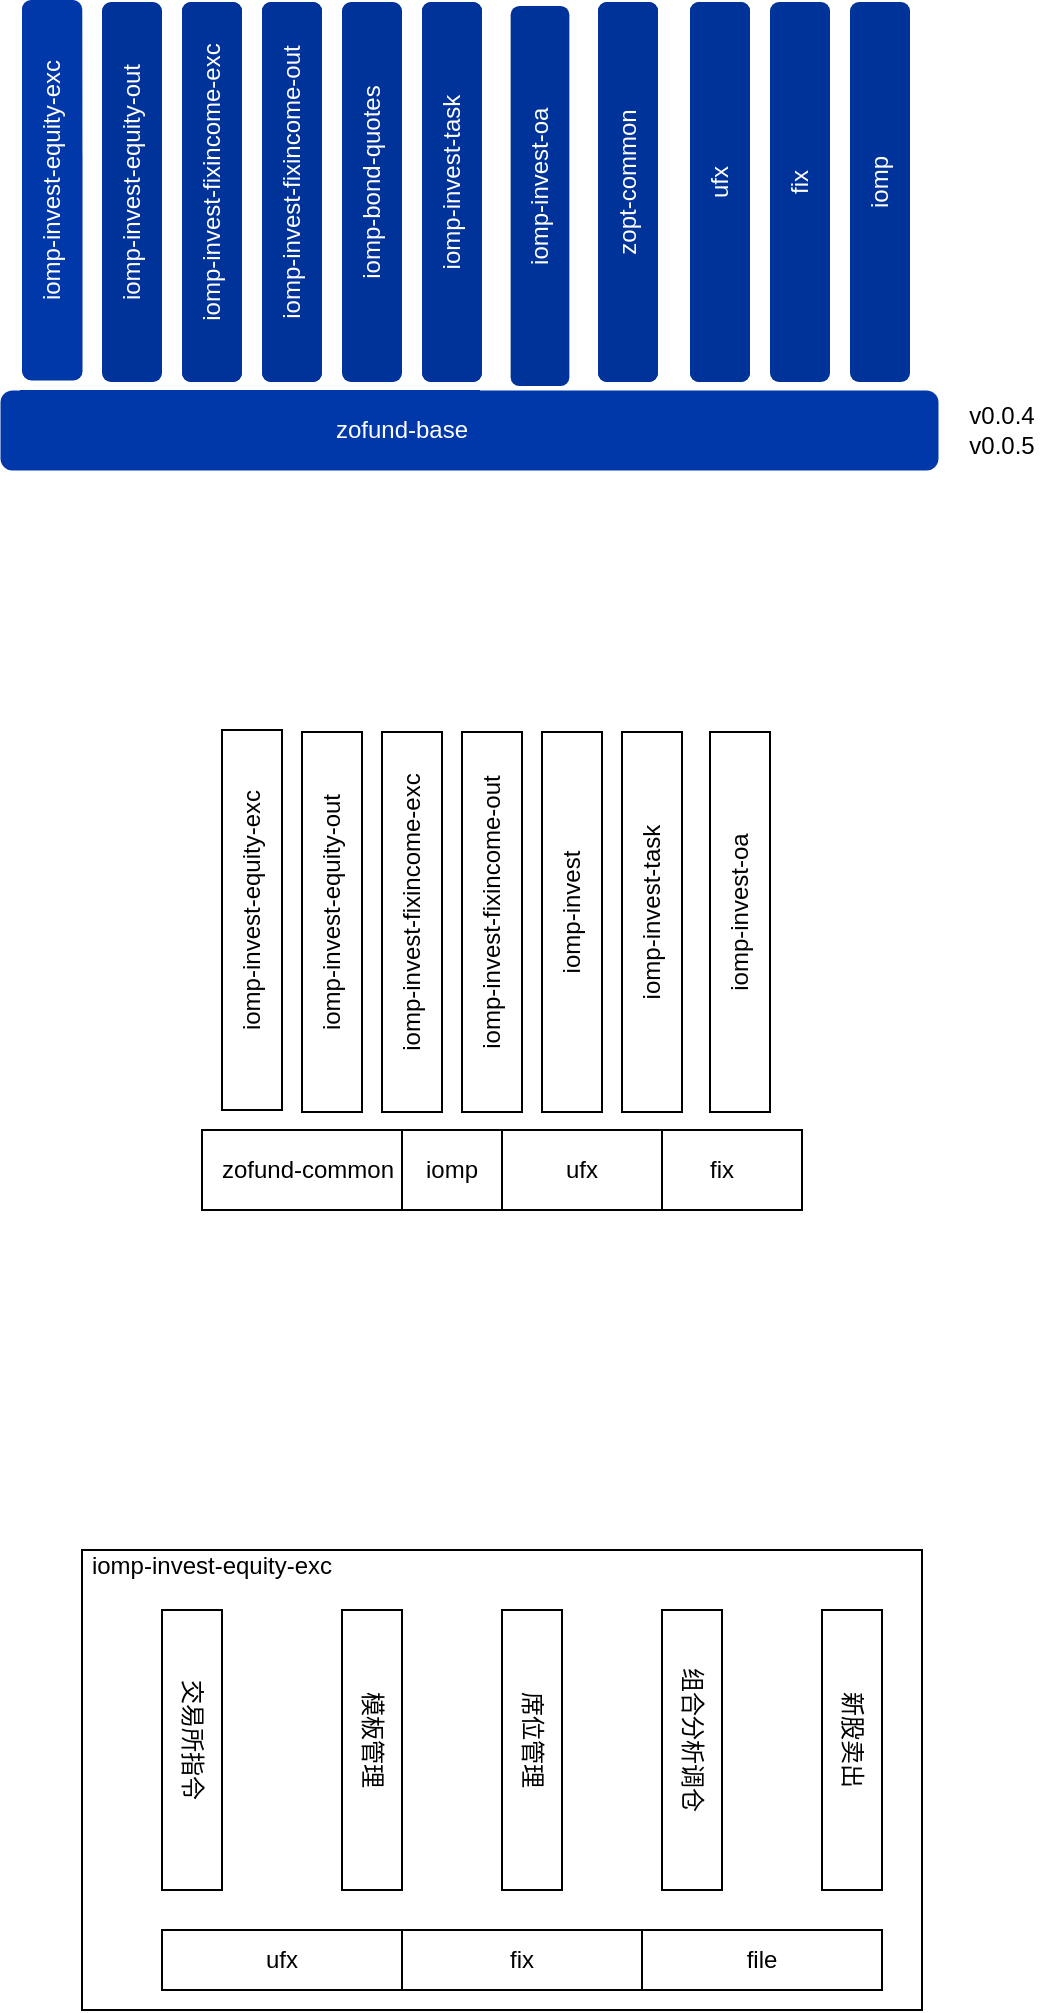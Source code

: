 <mxfile version="22.1.18" type="github">
  <diagram name="第 1 页" id="kjCEzAYDkIr64PraYfbx">
    <mxGraphModel dx="744" dy="405" grid="1" gridSize="10" guides="1" tooltips="1" connect="1" arrows="1" fold="1" page="1" pageScale="1" pageWidth="827" pageHeight="1169" math="0" shadow="0">
      <root>
        <mxCell id="0" />
        <mxCell id="1" parent="0" />
        <mxCell id="kkqj4pZTGer4sD4cTR9H-3" value="v0.0.4&lt;br&gt;v0.0.5" style="text;html=1;strokeColor=none;fillColor=none;align=center;verticalAlign=middle;whiteSpace=wrap;rounded=0;" parent="1" vertex="1">
          <mxGeometry x="630" y="305" width="60" height="30" as="geometry" />
        </mxCell>
        <mxCell id="kkqj4pZTGer4sD4cTR9H-6" value="" style="group;fillColor=#00339a;strokeColor=none;glass=1;rounded=1;strokeWidth=0;" parent="1" vertex="1" connectable="0">
          <mxGeometry x="170" y="105" width="30" height="190" as="geometry" />
        </mxCell>
        <mxCell id="kkqj4pZTGer4sD4cTR9H-4" value="" style="rounded=1;whiteSpace=wrap;html=1;rotation=-90;fillColor=#0038a9;strokeColor=none;shadow=0;glass=0;" parent="kkqj4pZTGer4sD4cTR9H-6" vertex="1">
          <mxGeometry x="-80" y="80" width="190" height="30" as="geometry" />
        </mxCell>
        <mxCell id="kkqj4pZTGer4sD4cTR9H-5" value="&lt;font color=&quot;#ffffff&quot;&gt;iomp-invest-equity-exc&lt;/font&gt;" style="text;html=1;strokeColor=none;fillColor=none;align=center;verticalAlign=middle;whiteSpace=wrap;rounded=0;rotation=270;" parent="kkqj4pZTGer4sD4cTR9H-6" vertex="1">
          <mxGeometry x="-65" y="75" width="160" height="30" as="geometry" />
        </mxCell>
        <mxCell id="kkqj4pZTGer4sD4cTR9H-8" value="" style="group;rounded=1;fillColor=#00339A;" parent="1" vertex="1" connectable="0">
          <mxGeometry x="210" y="106" width="30" height="190" as="geometry" />
        </mxCell>
        <mxCell id="kkqj4pZTGer4sD4cTR9H-9" value="" style="rounded=1;whiteSpace=wrap;html=1;rotation=-90;fillColor=none;strokeColor=none;" parent="kkqj4pZTGer4sD4cTR9H-8" vertex="1">
          <mxGeometry x="-80" y="80" width="190" height="30" as="geometry" />
        </mxCell>
        <mxCell id="kkqj4pZTGer4sD4cTR9H-10" value="&lt;font color=&quot;#ffffff&quot;&gt;iomp-invest-equity-out&lt;/font&gt;" style="text;html=1;strokeColor=none;fillColor=none;align=center;verticalAlign=middle;whiteSpace=wrap;rounded=0;rotation=270;" parent="kkqj4pZTGer4sD4cTR9H-8" vertex="1">
          <mxGeometry x="-65" y="75" width="160" height="30" as="geometry" />
        </mxCell>
        <mxCell id="kkqj4pZTGer4sD4cTR9H-11" value="" style="group;fillColor=#00339A;rounded=1;" parent="1" vertex="1" connectable="0">
          <mxGeometry x="250" y="106" width="30" height="190" as="geometry" />
        </mxCell>
        <mxCell id="kkqj4pZTGer4sD4cTR9H-12" value="" style="rounded=1;whiteSpace=wrap;html=1;rotation=-90;fillColor=#00339A;strokeColor=none;" parent="kkqj4pZTGer4sD4cTR9H-11" vertex="1">
          <mxGeometry x="-80" y="80" width="190" height="30" as="geometry" />
        </mxCell>
        <mxCell id="kkqj4pZTGer4sD4cTR9H-13" value="&lt;font color=&quot;#ffffff&quot;&gt;iomp-invest-fixincome-exc&lt;/font&gt;" style="text;html=1;strokeColor=none;fillColor=none;align=center;verticalAlign=middle;whiteSpace=wrap;rounded=0;rotation=270;" parent="kkqj4pZTGer4sD4cTR9H-11" vertex="1">
          <mxGeometry x="-65" y="75" width="160" height="30" as="geometry" />
        </mxCell>
        <mxCell id="kkqj4pZTGer4sD4cTR9H-14" value="" style="group" parent="1" vertex="1" connectable="0">
          <mxGeometry x="330" y="106" width="30" height="190" as="geometry" />
        </mxCell>
        <mxCell id="kkqj4pZTGer4sD4cTR9H-15" value="" style="rounded=1;whiteSpace=wrap;html=1;rotation=-90;fillColor=#00339A;strokeColor=none;" parent="kkqj4pZTGer4sD4cTR9H-14" vertex="1">
          <mxGeometry x="-80" y="80" width="190" height="30" as="geometry" />
        </mxCell>
        <mxCell id="kkqj4pZTGer4sD4cTR9H-16" value="&lt;font color=&quot;#ffffff&quot;&gt;iomp-bond-quotes&lt;/font&gt;" style="text;html=1;strokeColor=none;fillColor=none;align=center;verticalAlign=middle;whiteSpace=wrap;rounded=0;rotation=270;" parent="kkqj4pZTGer4sD4cTR9H-14" vertex="1">
          <mxGeometry x="-65" y="75" width="160" height="30" as="geometry" />
        </mxCell>
        <mxCell id="kkqj4pZTGer4sD4cTR9H-17" value="" style="group;fillColor=#00339A;rounded=1;" parent="1" vertex="1" connectable="0">
          <mxGeometry x="290" y="106" width="30" height="190" as="geometry" />
        </mxCell>
        <mxCell id="kkqj4pZTGer4sD4cTR9H-18" value="" style="rounded=1;whiteSpace=wrap;html=1;rotation=-90;fillColor=#00339A;strokeColor=none;" parent="kkqj4pZTGer4sD4cTR9H-17" vertex="1">
          <mxGeometry x="-80" y="80" width="190" height="30" as="geometry" />
        </mxCell>
        <mxCell id="kkqj4pZTGer4sD4cTR9H-19" value="&lt;font color=&quot;#ffffff&quot;&gt;iomp-invest-fixincome-out&lt;/font&gt;" style="text;html=1;strokeColor=none;fillColor=none;align=center;verticalAlign=middle;whiteSpace=wrap;rounded=0;rotation=270;" parent="kkqj4pZTGer4sD4cTR9H-17" vertex="1">
          <mxGeometry x="-65" y="75" width="160" height="30" as="geometry" />
        </mxCell>
        <mxCell id="kkqj4pZTGer4sD4cTR9H-20" value="" style="group" parent="1" vertex="1" connectable="0">
          <mxGeometry x="414" y="110" width="30" height="186" as="geometry" />
        </mxCell>
        <mxCell id="kkqj4pZTGer4sD4cTR9H-21" value="" style="rounded=1;whiteSpace=wrap;html=1;rotation=-90;fillColor=#00339A;strokeColor=none;" parent="kkqj4pZTGer4sD4cTR9H-20" vertex="1">
          <mxGeometry x="-80" y="78.316" width="190" height="29.368" as="geometry" />
        </mxCell>
        <mxCell id="kkqj4pZTGer4sD4cTR9H-22" value="&lt;font color=&quot;#ffffff&quot;&gt;iomp-invest-oa&lt;/font&gt;" style="text;html=1;strokeColor=none;fillColor=none;align=center;verticalAlign=middle;whiteSpace=wrap;rounded=0;rotation=270;" parent="kkqj4pZTGer4sD4cTR9H-20" vertex="1">
          <mxGeometry x="-65" y="73.421" width="160" height="29.368" as="geometry" />
        </mxCell>
        <mxCell id="kkqj4pZTGer4sD4cTR9H-23" value="" style="group" parent="1" vertex="1" connectable="0">
          <mxGeometry x="584" y="106" width="30" height="190" as="geometry" />
        </mxCell>
        <mxCell id="kkqj4pZTGer4sD4cTR9H-24" value="" style="rounded=1;whiteSpace=wrap;html=1;rotation=-90;fillColor=#00339A;strokeColor=none;" parent="kkqj4pZTGer4sD4cTR9H-23" vertex="1">
          <mxGeometry x="-80" y="80" width="190" height="30" as="geometry" />
        </mxCell>
        <mxCell id="kkqj4pZTGer4sD4cTR9H-25" value="&lt;font color=&quot;#ffffff&quot;&gt;iomp&lt;/font&gt;" style="text;html=1;strokeColor=none;fillColor=none;align=center;verticalAlign=middle;whiteSpace=wrap;rounded=0;rotation=270;" parent="kkqj4pZTGer4sD4cTR9H-23" vertex="1">
          <mxGeometry x="-65" y="75" width="160" height="30" as="geometry" />
        </mxCell>
        <mxCell id="kkqj4pZTGer4sD4cTR9H-26" value="" style="group;fillColor=#00339A;rounded=1;" parent="1" vertex="1" connectable="0">
          <mxGeometry x="458" y="106" width="30" height="190" as="geometry" />
        </mxCell>
        <mxCell id="kkqj4pZTGer4sD4cTR9H-27" value="" style="rounded=1;whiteSpace=wrap;html=1;rotation=-90;fillColor=#00339A;strokeColor=none;" parent="kkqj4pZTGer4sD4cTR9H-26" vertex="1">
          <mxGeometry x="-80" y="80" width="190" height="30" as="geometry" />
        </mxCell>
        <mxCell id="kkqj4pZTGer4sD4cTR9H-28" value="&lt;font color=&quot;#ffffff&quot;&gt;zopt-common&lt;/font&gt;" style="text;html=1;strokeColor=none;fillColor=none;align=center;verticalAlign=middle;whiteSpace=wrap;rounded=0;rotation=270;" parent="kkqj4pZTGer4sD4cTR9H-26" vertex="1">
          <mxGeometry x="-65" y="75" width="160" height="30" as="geometry" />
        </mxCell>
        <mxCell id="kkqj4pZTGer4sD4cTR9H-29" value="" style="group;fillColor=#00339A;strokeColor=none;rounded=1;" parent="1" vertex="1" connectable="0">
          <mxGeometry x="504" y="106" width="30" height="190" as="geometry" />
        </mxCell>
        <mxCell id="kkqj4pZTGer4sD4cTR9H-30" value="" style="rounded=1;whiteSpace=wrap;html=1;rotation=-90;fillColor=#00339A;strokeColor=none;" parent="kkqj4pZTGer4sD4cTR9H-29" vertex="1">
          <mxGeometry x="-80" y="80" width="190" height="30" as="geometry" />
        </mxCell>
        <mxCell id="kkqj4pZTGer4sD4cTR9H-31" value="&lt;font color=&quot;#ffffff&quot;&gt;ufx&lt;/font&gt;" style="text;html=1;strokeColor=none;fillColor=none;align=center;verticalAlign=middle;whiteSpace=wrap;rounded=0;rotation=270;" parent="kkqj4pZTGer4sD4cTR9H-29" vertex="1">
          <mxGeometry x="-65" y="75" width="160" height="30" as="geometry" />
        </mxCell>
        <mxCell id="kkqj4pZTGer4sD4cTR9H-32" value="" style="group;fillColor=none;" parent="1" vertex="1" connectable="0">
          <mxGeometry x="544" y="106" width="30" height="190" as="geometry" />
        </mxCell>
        <mxCell id="kkqj4pZTGer4sD4cTR9H-33" value="" style="rounded=1;whiteSpace=wrap;html=1;rotation=-90;fillColor=#00339A;strokeColor=none;" parent="kkqj4pZTGer4sD4cTR9H-32" vertex="1">
          <mxGeometry x="-80" y="80" width="190" height="30" as="geometry" />
        </mxCell>
        <mxCell id="kkqj4pZTGer4sD4cTR9H-34" value="&lt;font color=&quot;#ffffff&quot;&gt;fix&lt;/font&gt;" style="text;html=1;strokeColor=none;fillColor=none;align=center;verticalAlign=middle;whiteSpace=wrap;rounded=0;rotation=270;" parent="kkqj4pZTGer4sD4cTR9H-32" vertex="1">
          <mxGeometry x="-65" y="75" width="160" height="30" as="geometry" />
        </mxCell>
        <mxCell id="kkqj4pZTGer4sD4cTR9H-35" value="" style="group;fillColor=#00339A;strokeColor=none;rounded=1;" parent="1" vertex="1" connectable="0">
          <mxGeometry x="370" y="106" width="30" height="190" as="geometry" />
        </mxCell>
        <mxCell id="kkqj4pZTGer4sD4cTR9H-36" value="" style="rounded=1;whiteSpace=wrap;html=1;rotation=-90;fillColor=#00339A;strokeColor=none;" parent="kkqj4pZTGer4sD4cTR9H-35" vertex="1">
          <mxGeometry x="-80" y="80" width="190" height="30" as="geometry" />
        </mxCell>
        <mxCell id="kkqj4pZTGer4sD4cTR9H-37" value="&lt;font color=&quot;#ffffff&quot;&gt;iomp-invest-task&lt;/font&gt;" style="text;html=1;strokeColor=none;fillColor=none;align=center;verticalAlign=middle;whiteSpace=wrap;rounded=0;rotation=270;" parent="kkqj4pZTGer4sD4cTR9H-35" vertex="1">
          <mxGeometry x="-65" y="75" width="160" height="30" as="geometry" />
        </mxCell>
        <mxCell id="kkqj4pZTGer4sD4cTR9H-38" value="" style="group;fillColor=#0038A9;rounded=1;strokeWidth=0;" parent="1" vertex="1" connectable="0">
          <mxGeometry x="159" y="300" width="469" height="40" as="geometry" />
        </mxCell>
        <mxCell id="kkqj4pZTGer4sD4cTR9H-1" value="" style="rounded=0;whiteSpace=wrap;html=1;fillColor=#0038A9;strokeColor=none;" parent="kkqj4pZTGer4sD4cTR9H-38" vertex="1">
          <mxGeometry x="10" width="230" height="40" as="geometry" />
        </mxCell>
        <mxCell id="kkqj4pZTGer4sD4cTR9H-2" value="&lt;font color=&quot;#ffffff&quot;&gt;zofund-base&lt;/font&gt;" style="text;html=1;strokeColor=none;fillColor=none;align=center;verticalAlign=middle;whiteSpace=wrap;rounded=0;" parent="kkqj4pZTGer4sD4cTR9H-38" vertex="1">
          <mxGeometry x="156" y="5" width="90" height="30" as="geometry" />
        </mxCell>
        <mxCell id="kkqj4pZTGer4sD4cTR9H-39" value="" style="group" parent="1" vertex="1" connectable="0">
          <mxGeometry x="210" y="670" width="310" height="40" as="geometry" />
        </mxCell>
        <mxCell id="kkqj4pZTGer4sD4cTR9H-40" value="" style="rounded=0;whiteSpace=wrap;html=1;" parent="kkqj4pZTGer4sD4cTR9H-39" vertex="1">
          <mxGeometry x="50" width="100" height="40" as="geometry" />
        </mxCell>
        <mxCell id="kkqj4pZTGer4sD4cTR9H-41" value="zofund-common" style="text;html=1;strokeColor=none;fillColor=none;align=center;verticalAlign=middle;whiteSpace=wrap;rounded=0;" parent="kkqj4pZTGer4sD4cTR9H-39" vertex="1">
          <mxGeometry x="56.46" y="5" width="93.54" height="30" as="geometry" />
        </mxCell>
        <mxCell id="kkqj4pZTGer4sD4cTR9H-70" value="" style="group" parent="1" vertex="1" connectable="0">
          <mxGeometry x="360" y="670" width="50" height="40" as="geometry" />
        </mxCell>
        <mxCell id="kkqj4pZTGer4sD4cTR9H-43" value="" style="rounded=0;whiteSpace=wrap;html=1;" parent="kkqj4pZTGer4sD4cTR9H-70" vertex="1">
          <mxGeometry width="50" height="40" as="geometry" />
        </mxCell>
        <mxCell id="kkqj4pZTGer4sD4cTR9H-44" value="iomp" style="text;html=1;strokeColor=none;fillColor=none;align=center;verticalAlign=middle;whiteSpace=wrap;rounded=0;" parent="kkqj4pZTGer4sD4cTR9H-70" vertex="1">
          <mxGeometry x="5" y="5" width="40" height="30" as="geometry" />
        </mxCell>
        <mxCell id="kkqj4pZTGer4sD4cTR9H-71" value="" style="group" parent="1" vertex="1" connectable="0">
          <mxGeometry x="410" y="670" width="80" height="40" as="geometry" />
        </mxCell>
        <mxCell id="kkqj4pZTGer4sD4cTR9H-45" value="" style="rounded=0;whiteSpace=wrap;html=1;" parent="kkqj4pZTGer4sD4cTR9H-71" vertex="1">
          <mxGeometry width="80" height="40" as="geometry" />
        </mxCell>
        <mxCell id="kkqj4pZTGer4sD4cTR9H-46" value="ufx" style="text;html=1;strokeColor=none;fillColor=none;align=center;verticalAlign=middle;whiteSpace=wrap;rounded=0;" parent="kkqj4pZTGer4sD4cTR9H-71" vertex="1">
          <mxGeometry x="8" y="5" width="64" height="30" as="geometry" />
        </mxCell>
        <mxCell id="kkqj4pZTGer4sD4cTR9H-73" value="" style="group" parent="1" vertex="1" connectable="0">
          <mxGeometry x="270" y="470" width="30" height="190" as="geometry" />
        </mxCell>
        <mxCell id="kkqj4pZTGer4sD4cTR9H-74" value="" style="rounded=0;whiteSpace=wrap;html=1;rotation=-90;" parent="kkqj4pZTGer4sD4cTR9H-73" vertex="1">
          <mxGeometry x="-80" y="80" width="190" height="30" as="geometry" />
        </mxCell>
        <mxCell id="kkqj4pZTGer4sD4cTR9H-75" value="iomp-invest-equity-exc" style="text;html=1;strokeColor=none;fillColor=none;align=center;verticalAlign=middle;whiteSpace=wrap;rounded=0;rotation=270;" parent="kkqj4pZTGer4sD4cTR9H-73" vertex="1">
          <mxGeometry x="-65" y="75" width="160" height="30" as="geometry" />
        </mxCell>
        <mxCell id="kkqj4pZTGer4sD4cTR9H-76" value="" style="group" parent="1" vertex="1" connectable="0">
          <mxGeometry x="310" y="471" width="30" height="190" as="geometry" />
        </mxCell>
        <mxCell id="kkqj4pZTGer4sD4cTR9H-77" value="" style="rounded=0;whiteSpace=wrap;html=1;rotation=-90;" parent="kkqj4pZTGer4sD4cTR9H-76" vertex="1">
          <mxGeometry x="-80" y="80" width="190" height="30" as="geometry" />
        </mxCell>
        <mxCell id="kkqj4pZTGer4sD4cTR9H-78" value="iomp-invest-equity-out" style="text;html=1;strokeColor=none;fillColor=none;align=center;verticalAlign=middle;whiteSpace=wrap;rounded=0;rotation=270;" parent="kkqj4pZTGer4sD4cTR9H-76" vertex="1">
          <mxGeometry x="-65" y="75" width="160" height="30" as="geometry" />
        </mxCell>
        <mxCell id="kkqj4pZTGer4sD4cTR9H-79" value="" style="group" parent="1" vertex="1" connectable="0">
          <mxGeometry x="350" y="471" width="30" height="190" as="geometry" />
        </mxCell>
        <mxCell id="kkqj4pZTGer4sD4cTR9H-80" value="" style="rounded=0;whiteSpace=wrap;html=1;rotation=-90;" parent="kkqj4pZTGer4sD4cTR9H-79" vertex="1">
          <mxGeometry x="-80" y="80" width="190" height="30" as="geometry" />
        </mxCell>
        <mxCell id="kkqj4pZTGer4sD4cTR9H-81" value="iomp-invest-fixincome-exc" style="text;html=1;strokeColor=none;fillColor=none;align=center;verticalAlign=middle;whiteSpace=wrap;rounded=0;rotation=270;" parent="kkqj4pZTGer4sD4cTR9H-79" vertex="1">
          <mxGeometry x="-65" y="75" width="160" height="30" as="geometry" />
        </mxCell>
        <mxCell id="kkqj4pZTGer4sD4cTR9H-82" value="" style="group" parent="1" vertex="1" connectable="0">
          <mxGeometry x="430" y="471" width="30" height="190" as="geometry" />
        </mxCell>
        <mxCell id="kkqj4pZTGer4sD4cTR9H-83" value="" style="rounded=0;whiteSpace=wrap;html=1;rotation=-90;" parent="kkqj4pZTGer4sD4cTR9H-82" vertex="1">
          <mxGeometry x="-80" y="80" width="190" height="30" as="geometry" />
        </mxCell>
        <mxCell id="kkqj4pZTGer4sD4cTR9H-84" value="iomp-invest" style="text;html=1;strokeColor=none;fillColor=none;align=center;verticalAlign=middle;whiteSpace=wrap;rounded=0;rotation=270;" parent="kkqj4pZTGer4sD4cTR9H-82" vertex="1">
          <mxGeometry x="-65" y="75" width="160" height="30" as="geometry" />
        </mxCell>
        <mxCell id="kkqj4pZTGer4sD4cTR9H-85" value="" style="group" parent="1" vertex="1" connectable="0">
          <mxGeometry x="390" y="471" width="30" height="190" as="geometry" />
        </mxCell>
        <mxCell id="kkqj4pZTGer4sD4cTR9H-86" value="" style="rounded=0;whiteSpace=wrap;html=1;rotation=-90;" parent="kkqj4pZTGer4sD4cTR9H-85" vertex="1">
          <mxGeometry x="-80" y="80" width="190" height="30" as="geometry" />
        </mxCell>
        <mxCell id="kkqj4pZTGer4sD4cTR9H-87" value="iomp-invest-fixincome-out" style="text;html=1;strokeColor=none;fillColor=none;align=center;verticalAlign=middle;whiteSpace=wrap;rounded=0;rotation=270;" parent="kkqj4pZTGer4sD4cTR9H-85" vertex="1">
          <mxGeometry x="-65" y="75" width="160" height="30" as="geometry" />
        </mxCell>
        <mxCell id="kkqj4pZTGer4sD4cTR9H-88" value="" style="group" parent="1" vertex="1" connectable="0">
          <mxGeometry x="514" y="471" width="30" height="190" as="geometry" />
        </mxCell>
        <mxCell id="kkqj4pZTGer4sD4cTR9H-89" value="" style="rounded=0;whiteSpace=wrap;html=1;rotation=-90;" parent="kkqj4pZTGer4sD4cTR9H-88" vertex="1">
          <mxGeometry x="-80" y="80" width="190" height="30" as="geometry" />
        </mxCell>
        <mxCell id="kkqj4pZTGer4sD4cTR9H-90" value="iomp-invest-oa" style="text;html=1;strokeColor=none;fillColor=none;align=center;verticalAlign=middle;whiteSpace=wrap;rounded=0;rotation=270;" parent="kkqj4pZTGer4sD4cTR9H-88" vertex="1">
          <mxGeometry x="-65" y="75" width="160" height="30" as="geometry" />
        </mxCell>
        <mxCell id="kkqj4pZTGer4sD4cTR9H-91" value="" style="group" parent="1" vertex="1" connectable="0">
          <mxGeometry x="470" y="471" width="30" height="190" as="geometry" />
        </mxCell>
        <mxCell id="kkqj4pZTGer4sD4cTR9H-92" value="" style="rounded=0;whiteSpace=wrap;html=1;rotation=-90;" parent="kkqj4pZTGer4sD4cTR9H-91" vertex="1">
          <mxGeometry x="-80" y="80" width="190" height="30" as="geometry" />
        </mxCell>
        <mxCell id="kkqj4pZTGer4sD4cTR9H-93" value="iomp-invest-task" style="text;html=1;strokeColor=none;fillColor=none;align=center;verticalAlign=middle;whiteSpace=wrap;rounded=0;rotation=270;" parent="kkqj4pZTGer4sD4cTR9H-91" vertex="1">
          <mxGeometry x="-65" y="75" width="160" height="30" as="geometry" />
        </mxCell>
        <mxCell id="kkqj4pZTGer4sD4cTR9H-94" value="" style="group" parent="1" vertex="1" connectable="0">
          <mxGeometry x="490" y="670" width="70" height="40" as="geometry" />
        </mxCell>
        <mxCell id="kkqj4pZTGer4sD4cTR9H-47" value="" style="rounded=0;whiteSpace=wrap;html=1;" parent="kkqj4pZTGer4sD4cTR9H-94" vertex="1">
          <mxGeometry width="70" height="40" as="geometry" />
        </mxCell>
        <mxCell id="kkqj4pZTGer4sD4cTR9H-48" value="fix" style="text;html=1;strokeColor=none;fillColor=none;align=center;verticalAlign=middle;whiteSpace=wrap;rounded=0;" parent="kkqj4pZTGer4sD4cTR9H-94" vertex="1">
          <mxGeometry x="20" y="5" width="20" height="30" as="geometry" />
        </mxCell>
        <mxCell id="kkqj4pZTGer4sD4cTR9H-95" value="" style="rounded=0;whiteSpace=wrap;html=1;fillColor=none;" parent="1" vertex="1">
          <mxGeometry x="200" y="880" width="420" height="230" as="geometry" />
        </mxCell>
        <mxCell id="kkqj4pZTGer4sD4cTR9H-96" value="iomp-invest-equity-exc" style="text;html=1;strokeColor=none;fillColor=none;align=center;verticalAlign=middle;whiteSpace=wrap;rounded=0;" parent="1" vertex="1">
          <mxGeometry x="200" y="873" width="130" height="30" as="geometry" />
        </mxCell>
        <mxCell id="kkqj4pZTGer4sD4cTR9H-99" value="" style="group" parent="1" vertex="1" connectable="0">
          <mxGeometry x="240" y="910" width="30" height="140" as="geometry" />
        </mxCell>
        <mxCell id="kkqj4pZTGer4sD4cTR9H-97" value="" style="rounded=0;whiteSpace=wrap;html=1;direction=south;" parent="kkqj4pZTGer4sD4cTR9H-99" vertex="1">
          <mxGeometry width="30" height="140" as="geometry" />
        </mxCell>
        <mxCell id="kkqj4pZTGer4sD4cTR9H-98" value="交易所指令" style="text;html=1;strokeColor=none;fillColor=none;align=center;verticalAlign=middle;whiteSpace=wrap;rounded=0;rotation=90;" parent="kkqj4pZTGer4sD4cTR9H-99" vertex="1">
          <mxGeometry x="-35" y="50" width="100" height="30" as="geometry" />
        </mxCell>
        <mxCell id="kkqj4pZTGer4sD4cTR9H-100" value="" style="group" parent="1" vertex="1" connectable="0">
          <mxGeometry x="330" y="910" width="30" height="140" as="geometry" />
        </mxCell>
        <mxCell id="kkqj4pZTGer4sD4cTR9H-101" value="" style="rounded=0;whiteSpace=wrap;html=1;direction=south;" parent="kkqj4pZTGer4sD4cTR9H-100" vertex="1">
          <mxGeometry width="30" height="140" as="geometry" />
        </mxCell>
        <mxCell id="kkqj4pZTGer4sD4cTR9H-102" value="模板管理" style="text;html=1;strokeColor=none;fillColor=none;align=center;verticalAlign=middle;whiteSpace=wrap;rounded=0;rotation=90;" parent="kkqj4pZTGer4sD4cTR9H-100" vertex="1">
          <mxGeometry x="-35" y="50" width="100" height="30" as="geometry" />
        </mxCell>
        <mxCell id="kkqj4pZTGer4sD4cTR9H-103" value="" style="group" parent="1" vertex="1" connectable="0">
          <mxGeometry x="410" y="910" width="30" height="140" as="geometry" />
        </mxCell>
        <mxCell id="kkqj4pZTGer4sD4cTR9H-104" value="" style="rounded=0;whiteSpace=wrap;html=1;direction=south;" parent="kkqj4pZTGer4sD4cTR9H-103" vertex="1">
          <mxGeometry width="30" height="140" as="geometry" />
        </mxCell>
        <mxCell id="kkqj4pZTGer4sD4cTR9H-105" value="席位管理" style="text;html=1;strokeColor=none;fillColor=none;align=center;verticalAlign=middle;whiteSpace=wrap;rounded=0;rotation=90;" parent="kkqj4pZTGer4sD4cTR9H-103" vertex="1">
          <mxGeometry x="-35" y="50" width="100" height="30" as="geometry" />
        </mxCell>
        <mxCell id="kkqj4pZTGer4sD4cTR9H-106" value="" style="group" parent="1" vertex="1" connectable="0">
          <mxGeometry x="490" y="910" width="30" height="140" as="geometry" />
        </mxCell>
        <mxCell id="kkqj4pZTGer4sD4cTR9H-107" value="" style="rounded=0;whiteSpace=wrap;html=1;direction=south;" parent="kkqj4pZTGer4sD4cTR9H-106" vertex="1">
          <mxGeometry width="30" height="140" as="geometry" />
        </mxCell>
        <mxCell id="kkqj4pZTGer4sD4cTR9H-108" value="组合分析调仓" style="text;html=1;strokeColor=none;fillColor=none;align=center;verticalAlign=middle;whiteSpace=wrap;rounded=0;rotation=90;" parent="kkqj4pZTGer4sD4cTR9H-106" vertex="1">
          <mxGeometry x="-35" y="50" width="100" height="30" as="geometry" />
        </mxCell>
        <mxCell id="kkqj4pZTGer4sD4cTR9H-109" value="" style="group" parent="1" vertex="1" connectable="0">
          <mxGeometry x="570" y="910" width="30" height="140" as="geometry" />
        </mxCell>
        <mxCell id="kkqj4pZTGer4sD4cTR9H-110" value="" style="rounded=0;whiteSpace=wrap;html=1;direction=south;" parent="kkqj4pZTGer4sD4cTR9H-109" vertex="1">
          <mxGeometry width="30" height="140" as="geometry" />
        </mxCell>
        <mxCell id="kkqj4pZTGer4sD4cTR9H-111" value="新股卖出" style="text;html=1;strokeColor=none;fillColor=none;align=center;verticalAlign=middle;whiteSpace=wrap;rounded=0;rotation=90;" parent="kkqj4pZTGer4sD4cTR9H-109" vertex="1">
          <mxGeometry x="-35" y="50" width="100" height="30" as="geometry" />
        </mxCell>
        <mxCell id="kkqj4pZTGer4sD4cTR9H-112" value="ufx" style="rounded=0;whiteSpace=wrap;html=1;" parent="1" vertex="1">
          <mxGeometry x="240" y="1070" width="120" height="30" as="geometry" />
        </mxCell>
        <mxCell id="kkqj4pZTGer4sD4cTR9H-113" value="fix" style="rounded=0;whiteSpace=wrap;html=1;" parent="1" vertex="1">
          <mxGeometry x="360" y="1070" width="120" height="30" as="geometry" />
        </mxCell>
        <mxCell id="kkqj4pZTGer4sD4cTR9H-114" value="file" style="rounded=0;whiteSpace=wrap;html=1;" parent="1" vertex="1">
          <mxGeometry x="480" y="1070" width="120" height="30" as="geometry" />
        </mxCell>
      </root>
    </mxGraphModel>
  </diagram>
</mxfile>
